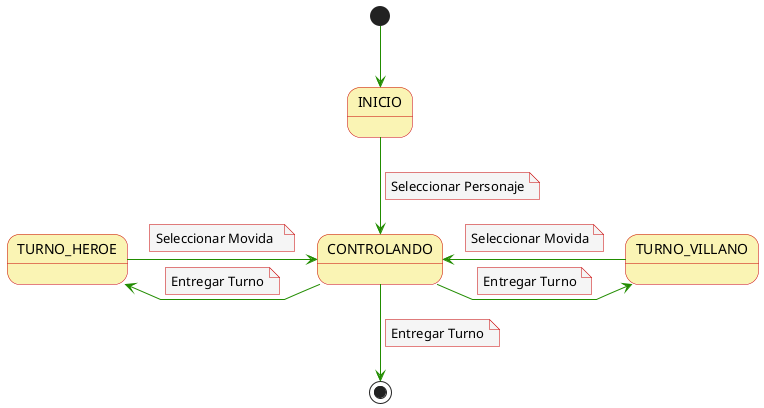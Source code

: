 @startuml
skinparam noteBackgroundColor #f5f5f5
skinparam noteBorderColor #c90000
skinparam arrowColor #218c00
skinparam stateBackgroundColor #faf4b4
skinparam stateBorderColor #c90000
skinparam linetype polyline
skinparam arrowThickness 1

[*] --> INICIO

INICIO-d-> CONTROLANDO 
note on link
  Seleccionar Personaje
end note

TURNO_HEROE-r-> CONTROLANDO
note on link
  Seleccionar Movida  
end note 

CONTROLANDO-l->TURNO_HEROE
note on link
  Entregar Turno
end note 

CONTROLANDO-r->TURNO_VILLANO
note on link
  Entregar Turno
end note 

TURNO_VILLANO-l-> CONTROLANDO
note on link
  Seleccionar Movida
end note 
 
CONTROLANDO --> [*]
note on link
  Entregar Turno
end note 

@enduml